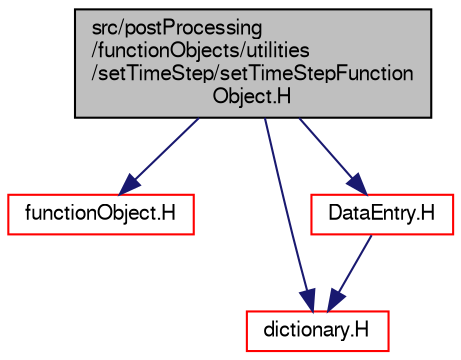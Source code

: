 digraph "src/postProcessing/functionObjects/utilities/setTimeStep/setTimeStepFunctionObject.H"
{
  bgcolor="transparent";
  edge [fontname="FreeSans",fontsize="10",labelfontname="FreeSans",labelfontsize="10"];
  node [fontname="FreeSans",fontsize="10",shape=record];
  Node0 [label="src/postProcessing\l/functionObjects/utilities\l/setTimeStep/setTimeStepFunction\lObject.H",height=0.2,width=0.4,color="black", fillcolor="grey75", style="filled", fontcolor="black"];
  Node0 -> Node1 [color="midnightblue",fontsize="10",style="solid",fontname="FreeSans"];
  Node1 [label="functionObject.H",height=0.2,width=0.4,color="red",URL="$a08945.html"];
  Node0 -> Node56 [color="midnightblue",fontsize="10",style="solid",fontname="FreeSans"];
  Node56 [label="dictionary.H",height=0.2,width=0.4,color="red",URL="$a08804.html"];
  Node0 -> Node73 [color="midnightblue",fontsize="10",style="solid",fontname="FreeSans"];
  Node73 [label="DataEntry.H",height=0.2,width=0.4,color="red",URL="$a12242.html"];
  Node73 -> Node56 [color="midnightblue",fontsize="10",style="solid",fontname="FreeSans"];
}
